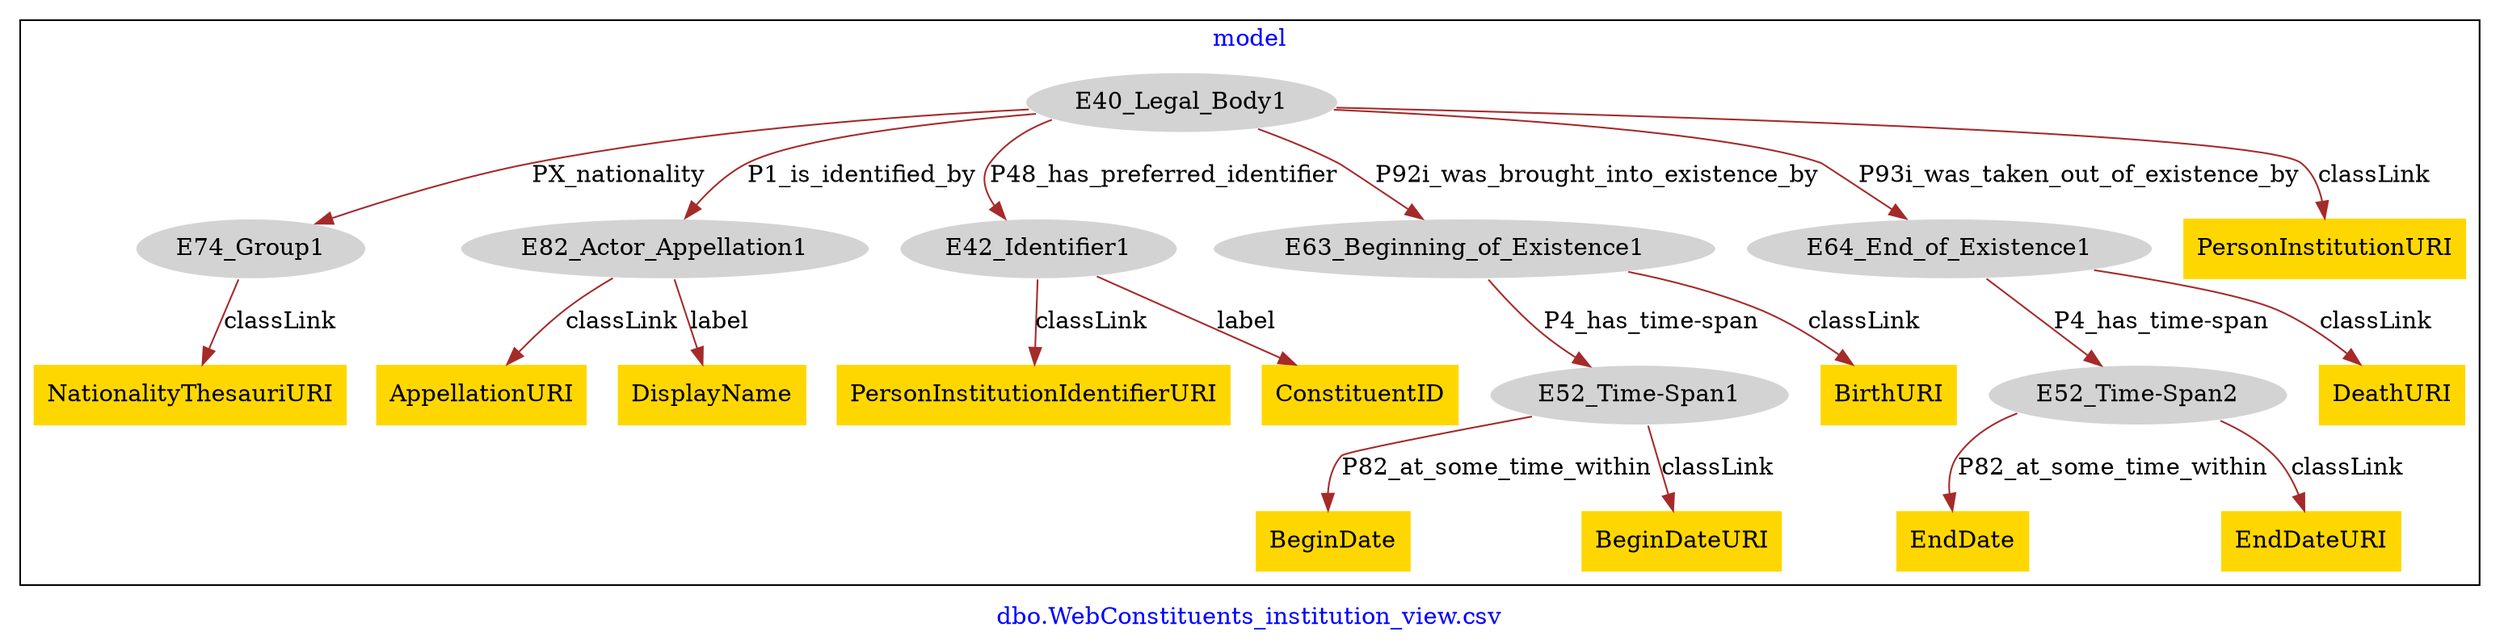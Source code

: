 digraph n0 {
fontcolor="blue"
remincross="true"
label="dbo.WebConstituents_institution_view.csv"
subgraph cluster {
label="model"
n2[style="filled",color="white",fillcolor="lightgray",label="E40_Legal_Body1"];
n3[style="filled",color="white",fillcolor="lightgray",label="E74_Group1"];
n4[style="filled",color="white",fillcolor="lightgray",label="E82_Actor_Appellation1"];
n5[style="filled",color="white",fillcolor="lightgray",label="E42_Identifier1"];
n6[style="filled",color="white",fillcolor="lightgray",label="E63_Beginning_of_Existence1"];
n7[style="filled",color="white",fillcolor="lightgray",label="E64_End_of_Existence1"];
n8[shape="plaintext",style="filled",fillcolor="gold",label="PersonInstitutionURI"];
n9[shape="plaintext",style="filled",fillcolor="gold",label="PersonInstitutionIdentifierURI"];
n10[shape="plaintext",style="filled",fillcolor="gold",label="ConstituentID"];
n11[style="filled",color="white",fillcolor="lightgray",label="E52_Time-Span1"];
n12[shape="plaintext",style="filled",fillcolor="gold",label="BeginDate"];
n13[shape="plaintext",style="filled",fillcolor="gold",label="BeginDateURI"];
n14[style="filled",color="white",fillcolor="lightgray",label="E52_Time-Span2"];
n15[shape="plaintext",style="filled",fillcolor="gold",label="EndDate"];
n16[shape="plaintext",style="filled",fillcolor="gold",label="EndDateURI"];
n17[shape="plaintext",style="filled",fillcolor="gold",label="BirthURI"];
n18[shape="plaintext",style="filled",fillcolor="gold",label="DeathURI"];
n19[shape="plaintext",style="filled",fillcolor="gold",label="NationalityThesauriURI"];
n20[shape="plaintext",style="filled",fillcolor="gold",label="AppellationURI"];
n21[shape="plaintext",style="filled",fillcolor="gold",label="DisplayName"];
}
n2 -> n3[color="brown",fontcolor="black",label="PX_nationality"]
n2 -> n4[color="brown",fontcolor="black",label="P1_is_identified_by"]
n2 -> n5[color="brown",fontcolor="black",label="P48_has_preferred_identifier"]
n2 -> n6[color="brown",fontcolor="black",label="P92i_was_brought_into_existence_by"]
n2 -> n7[color="brown",fontcolor="black",label="P93i_was_taken_out_of_existence_by"]
n2 -> n8[color="brown",fontcolor="black",label="classLink"]
n5 -> n9[color="brown",fontcolor="black",label="classLink"]
n5 -> n10[color="brown",fontcolor="black",label="label"]
n11 -> n12[color="brown",fontcolor="black",label="P82_at_some_time_within"]
n11 -> n13[color="brown",fontcolor="black",label="classLink"]
n14 -> n15[color="brown",fontcolor="black",label="P82_at_some_time_within"]
n14 -> n16[color="brown",fontcolor="black",label="classLink"]
n6 -> n11[color="brown",fontcolor="black",label="P4_has_time-span"]
n6 -> n17[color="brown",fontcolor="black",label="classLink"]
n7 -> n14[color="brown",fontcolor="black",label="P4_has_time-span"]
n7 -> n18[color="brown",fontcolor="black",label="classLink"]
n3 -> n19[color="brown",fontcolor="black",label="classLink"]
n4 -> n20[color="brown",fontcolor="black",label="classLink"]
n4 -> n21[color="brown",fontcolor="black",label="label"]
}
